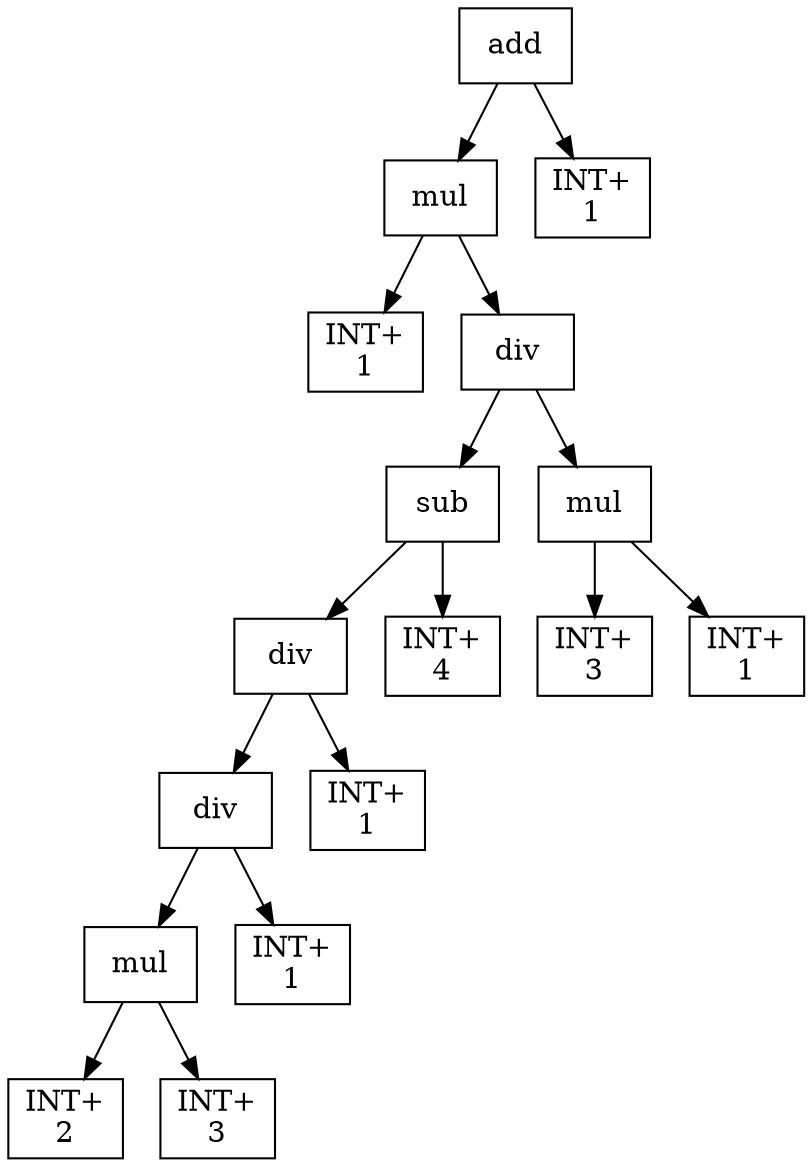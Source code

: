 digraph expr {
  node [shape=box];
  n1 [label="add"];
  n2 [label="mul"];
  n3 [label="INT+\n1"];
  n4 [label="div"];
  n5 [label="sub"];
  n6 [label="div"];
  n7 [label="div"];
  n8 [label="mul"];
  n9 [label="INT+\n2"];
  n10 [label="INT+\n3"];
  n8 -> n9;
  n8 -> n10;
  n11 [label="INT+\n1"];
  n7 -> n8;
  n7 -> n11;
  n12 [label="INT+\n1"];
  n6 -> n7;
  n6 -> n12;
  n13 [label="INT+\n4"];
  n5 -> n6;
  n5 -> n13;
  n14 [label="mul"];
  n15 [label="INT+\n3"];
  n16 [label="INT+\n1"];
  n14 -> n15;
  n14 -> n16;
  n4 -> n5;
  n4 -> n14;
  n2 -> n3;
  n2 -> n4;
  n17 [label="INT+\n1"];
  n1 -> n2;
  n1 -> n17;
}